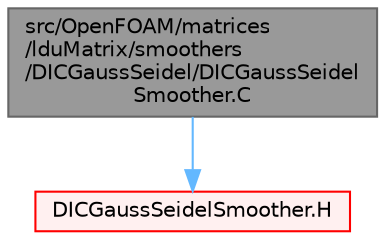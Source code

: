digraph "src/OpenFOAM/matrices/lduMatrix/smoothers/DICGaussSeidel/DICGaussSeidelSmoother.C"
{
 // LATEX_PDF_SIZE
  bgcolor="transparent";
  edge [fontname=Helvetica,fontsize=10,labelfontname=Helvetica,labelfontsize=10];
  node [fontname=Helvetica,fontsize=10,shape=box,height=0.2,width=0.4];
  Node1 [id="Node000001",label="src/OpenFOAM/matrices\l/lduMatrix/smoothers\l/DICGaussSeidel/DICGaussSeidel\lSmoother.C",height=0.2,width=0.4,color="gray40", fillcolor="grey60", style="filled", fontcolor="black",tooltip=" "];
  Node1 -> Node2 [id="edge1_Node000001_Node000002",color="steelblue1",style="solid",tooltip=" "];
  Node2 [id="Node000002",label="DICGaussSeidelSmoother.H",height=0.2,width=0.4,color="red", fillcolor="#FFF0F0", style="filled",URL="$DICGaussSeidelSmoother_8H.html",tooltip=" "];
}
